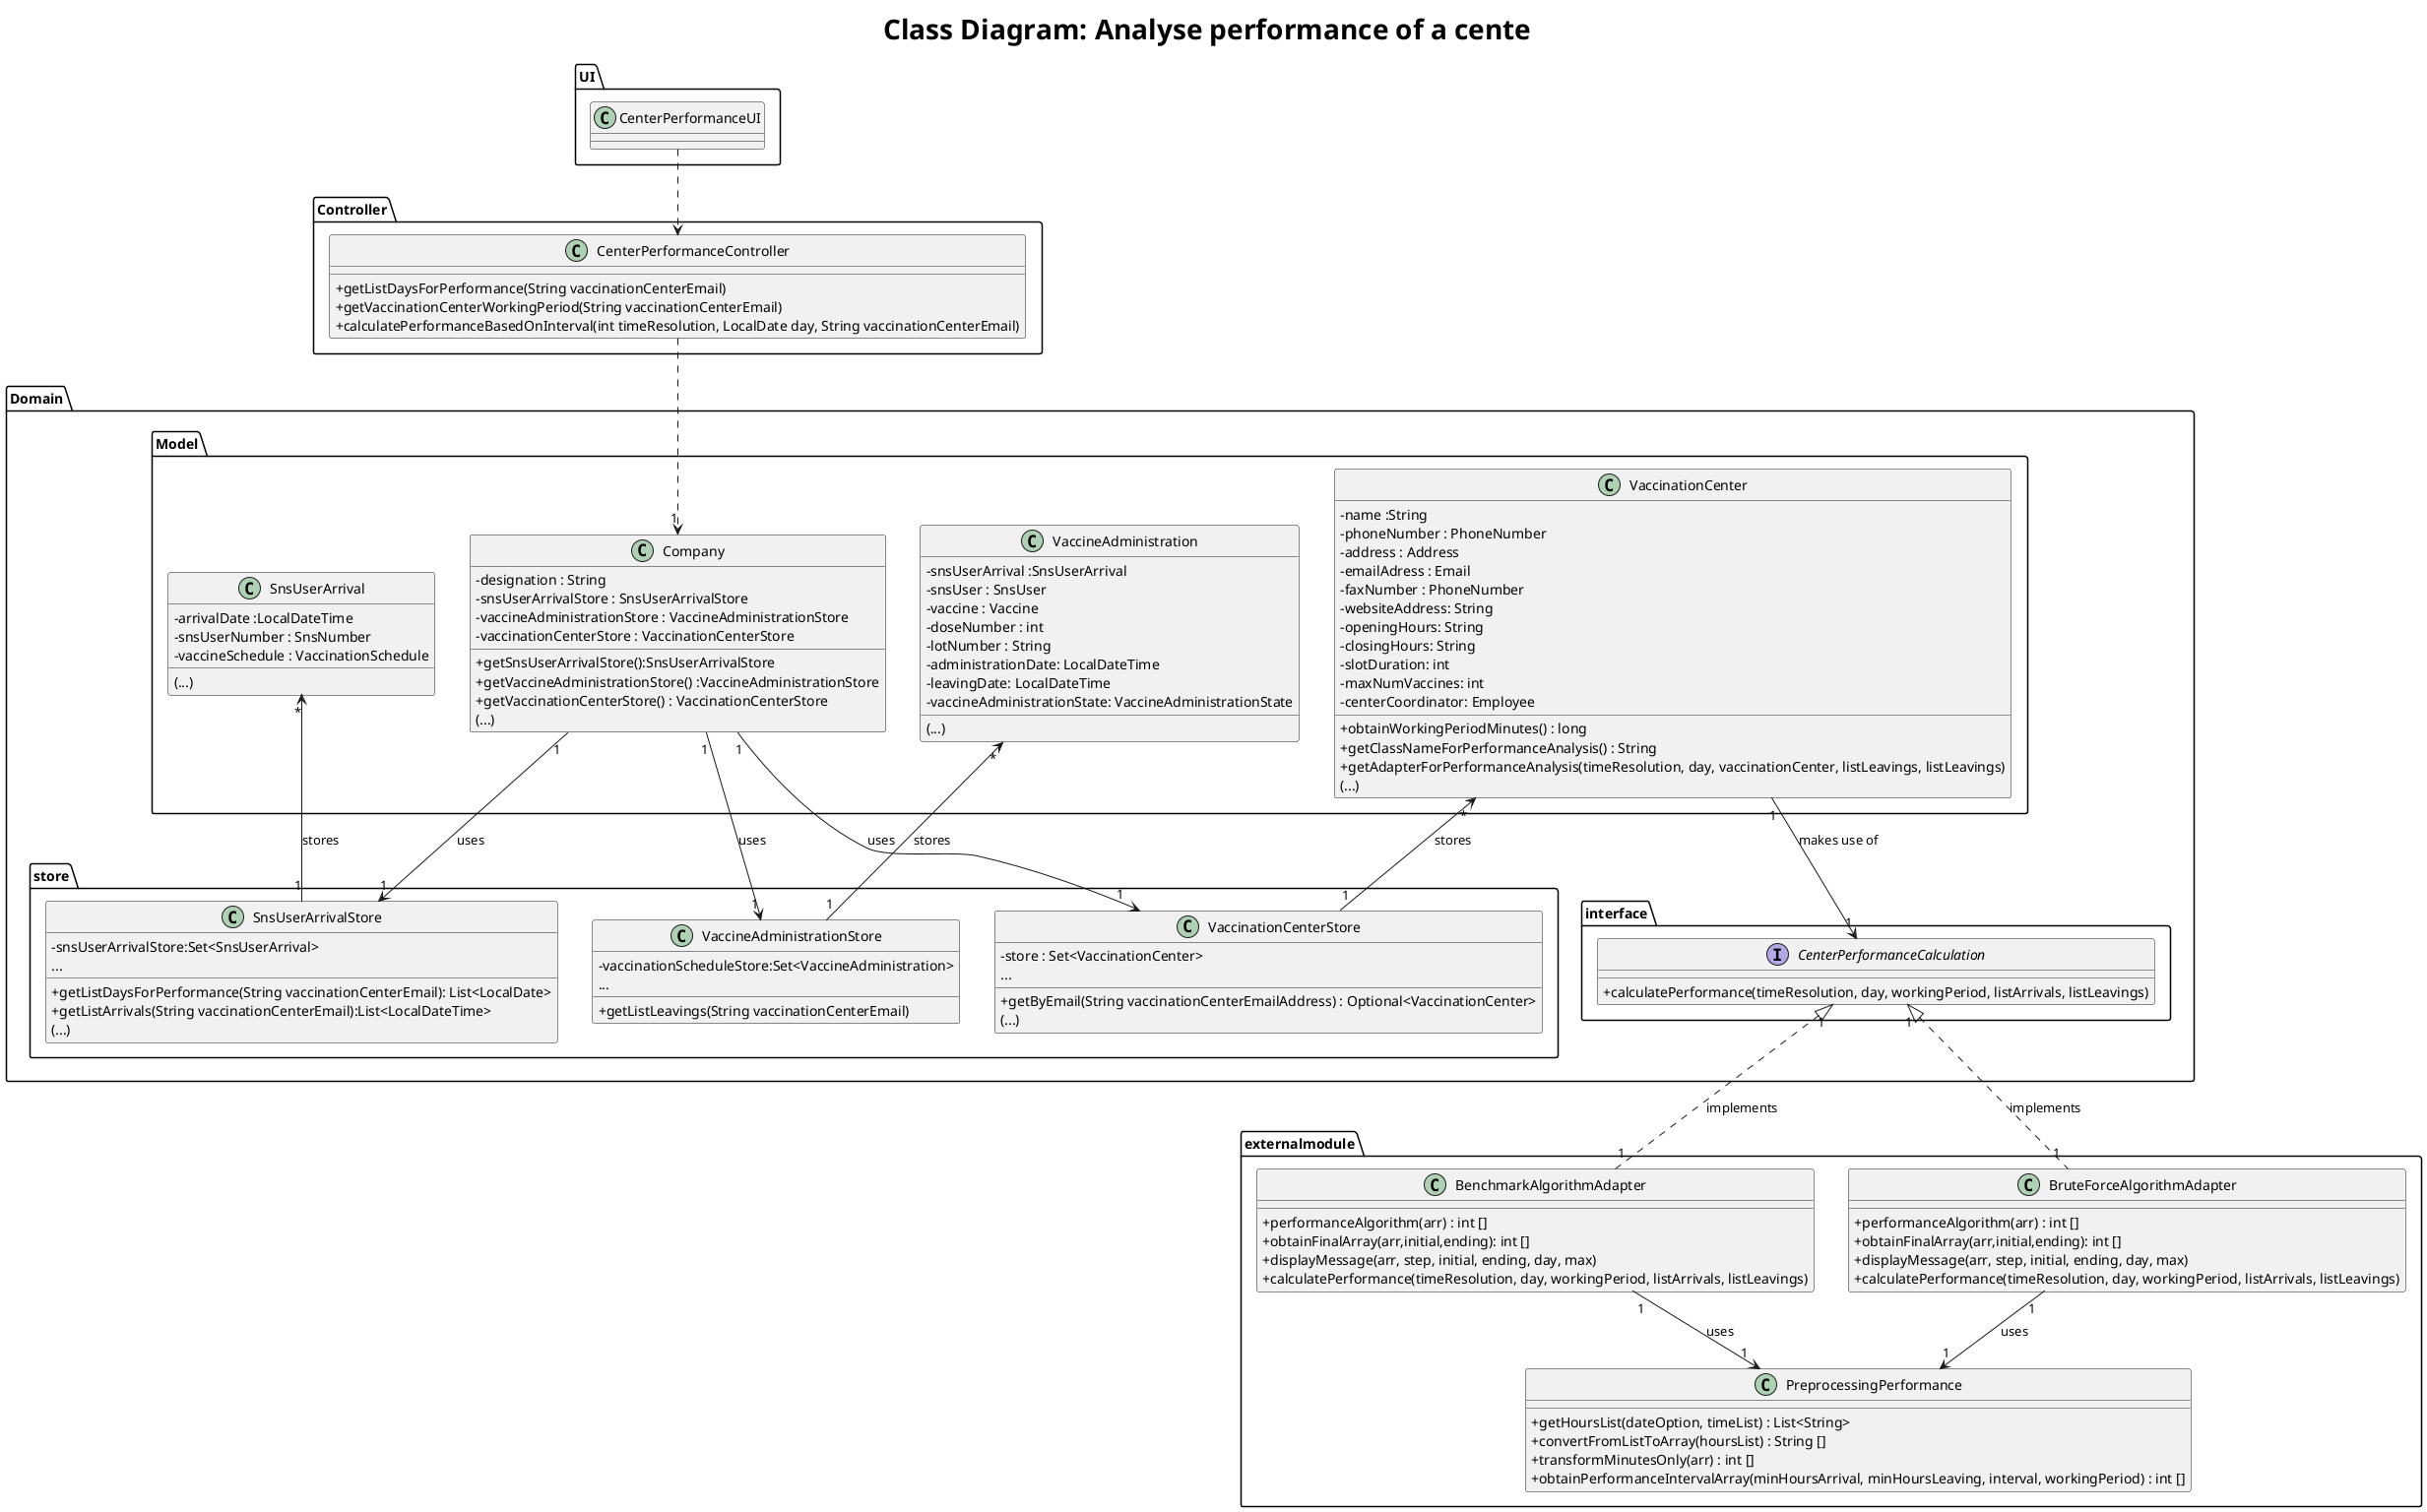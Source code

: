 @startuml
skinparam classAttributeIconSize 0
skinparam titleFontSize 28
top to bottom direction

title Class Diagram: Analyse performance of a cente

package UI <<folder>>  {
class CenterPerformanceUI {
}
}

package Controller <<folder>> {
class CenterPerformanceController {
    +getListDaysForPerformance(String vaccinationCenterEmail)
    +getVaccinationCenterWorkingPeriod(String vaccinationCenterEmail)
    +calculatePerformanceBasedOnInterval(int timeResolution, LocalDate day, String vaccinationCenterEmail)
}

}

package Domain <<folder>> {
package Model <<folder>> {
class Company
{
  -designation : String
  -snsUserArrivalStore : SnsUserArrivalStore
  -vaccineAdministrationStore : VaccineAdministrationStore
  -vaccinationCenterStore : VaccinationCenterStore
  +getSnsUserArrivalStore():SnsUserArrivalStore
  +getVaccineAdministrationStore() :VaccineAdministrationStore
  +getVaccinationCenterStore() : VaccinationCenterStore
  (...)
}
class SnsUserArrival{
  - arrivalDate :LocalDateTime
  - snsUserNumber : SnsNumber
  - vaccineSchedule : VaccinationSchedule
  (...)
}

class VaccinationCenter{
  - name :String
  - phoneNumber : PhoneNumber
  - address : Address
  - emailAdress : Email
  - faxNumber : PhoneNumber
  - websiteAddress: String
  - openingHours: String
  - closingHours: String
  - slotDuration: int
  - maxNumVaccines: int
  - centerCoordinator: Employee
  +obtainWorkingPeriodMinutes() : long
  +getClassNameForPerformanceAnalysis() : String
  +getAdapterForPerformanceAnalysis(timeResolution, day, vaccinationCenter, listLeavings, listLeavings)
  (...)
}

class VaccineAdministration{
  - snsUserArrival :SnsUserArrival
  - snsUser : SnsUser
  - vaccine : Vaccine
  - doseNumber : int
  - lotNumber : String
  - administrationDate: LocalDateTime
  - leavingDate: LocalDateTime
  - vaccineAdministrationState: VaccineAdministrationState
  (...)
}
}


package store <<folder>> {
class SnsUserArrivalStore
{
  -snsUserArrivalStore:Set<SnsUserArrival>
  ...
  + getListDaysForPerformance(String vaccinationCenterEmail): List<LocalDate>
  + getListArrivals(String vaccinationCenterEmail):List<LocalDateTime>
  (...)
}

class VaccinationCenterStore
{
  -store : Set<VaccinationCenter>
  ...
  +getByEmail(String vaccinationCenterEmailAddress) : Optional<VaccinationCenter>
  (...)
}


class VaccineAdministrationStore
{
  -vaccinationScheduleStore:Set<VaccineAdministration>
  ...
  + getListLeavings(String vaccinationCenterEmail)
}
}

package interface <<folder>> {
interface CenterPerformanceCalculation {
    +calculatePerformance(timeResolution, day, workingPeriod, listArrivals, listLeavings)
}
}

}



package externalmodule <<folder>> {
class BenchmarkAlgorithmAdapter {

    +performanceAlgorithm(arr) : int []
    +obtainFinalArray(arr,initial,ending): int []
    +displayMessage(arr, step, initial, ending, day, max)
    +calculatePerformance(timeResolution, day, workingPeriod, listArrivals, listLeavings)
}

class BruteForceAlgorithmAdapter {

    +performanceAlgorithm(arr) : int []
    +obtainFinalArray(arr,initial,ending): int []
    +displayMessage(arr, step, initial, ending, day, max)
    +calculatePerformance(timeResolution, day, workingPeriod, listArrivals, listLeavings)
}

class PreprocessingPerformance {
    +getHoursList(dateOption, timeList) : List<String>
    +convertFromListToArray(hoursList) : String []
    +transformMinutesOnly(arr) : int []
    +obtainPerformanceIntervalArray(minHoursArrival, minHoursLeaving, interval, workingPeriod) : int []
}
}


'UI'
CenterPerformanceUI ..> CenterPerformanceController

'Controller'
CenterPerformanceController ..> "1" Company

'Company'
Company "1" -d-> "1" VaccinationCenterStore : uses
Company "1" -d-> "1" SnsUserArrivalStore : uses
Company "1" -d-> "1" VaccineAdministrationStore : uses


'VaccinationCenterStore'
VaccinationCenterStore "1" -u-> "*" VaccinationCenter : stores

'VaccineAdministrationStore'
VaccineAdministrationStore "1" -u-> "*" VaccineAdministration : stores

'SnsUserArrivalStore'
SnsUserArrivalStore "1" -u-> "*" SnsUserArrival : stores


'interface and adapter'
VaccinationCenter "1"-d->"1" CenterPerformanceCalculation : makes use of
BruteForceAlgorithmAdapter "1" .u.|> "1" CenterPerformanceCalculation : implements
BenchmarkAlgorithmAdapter "1" .u.|> "1" CenterPerformanceCalculation : implements

'adapter with adaptee'
BruteForceAlgorithmAdapter "1" -d-> "1" PreprocessingPerformance : uses
BenchmarkAlgorithmAdapter "1" -d-> "1" PreprocessingPerformance : uses


@enduml